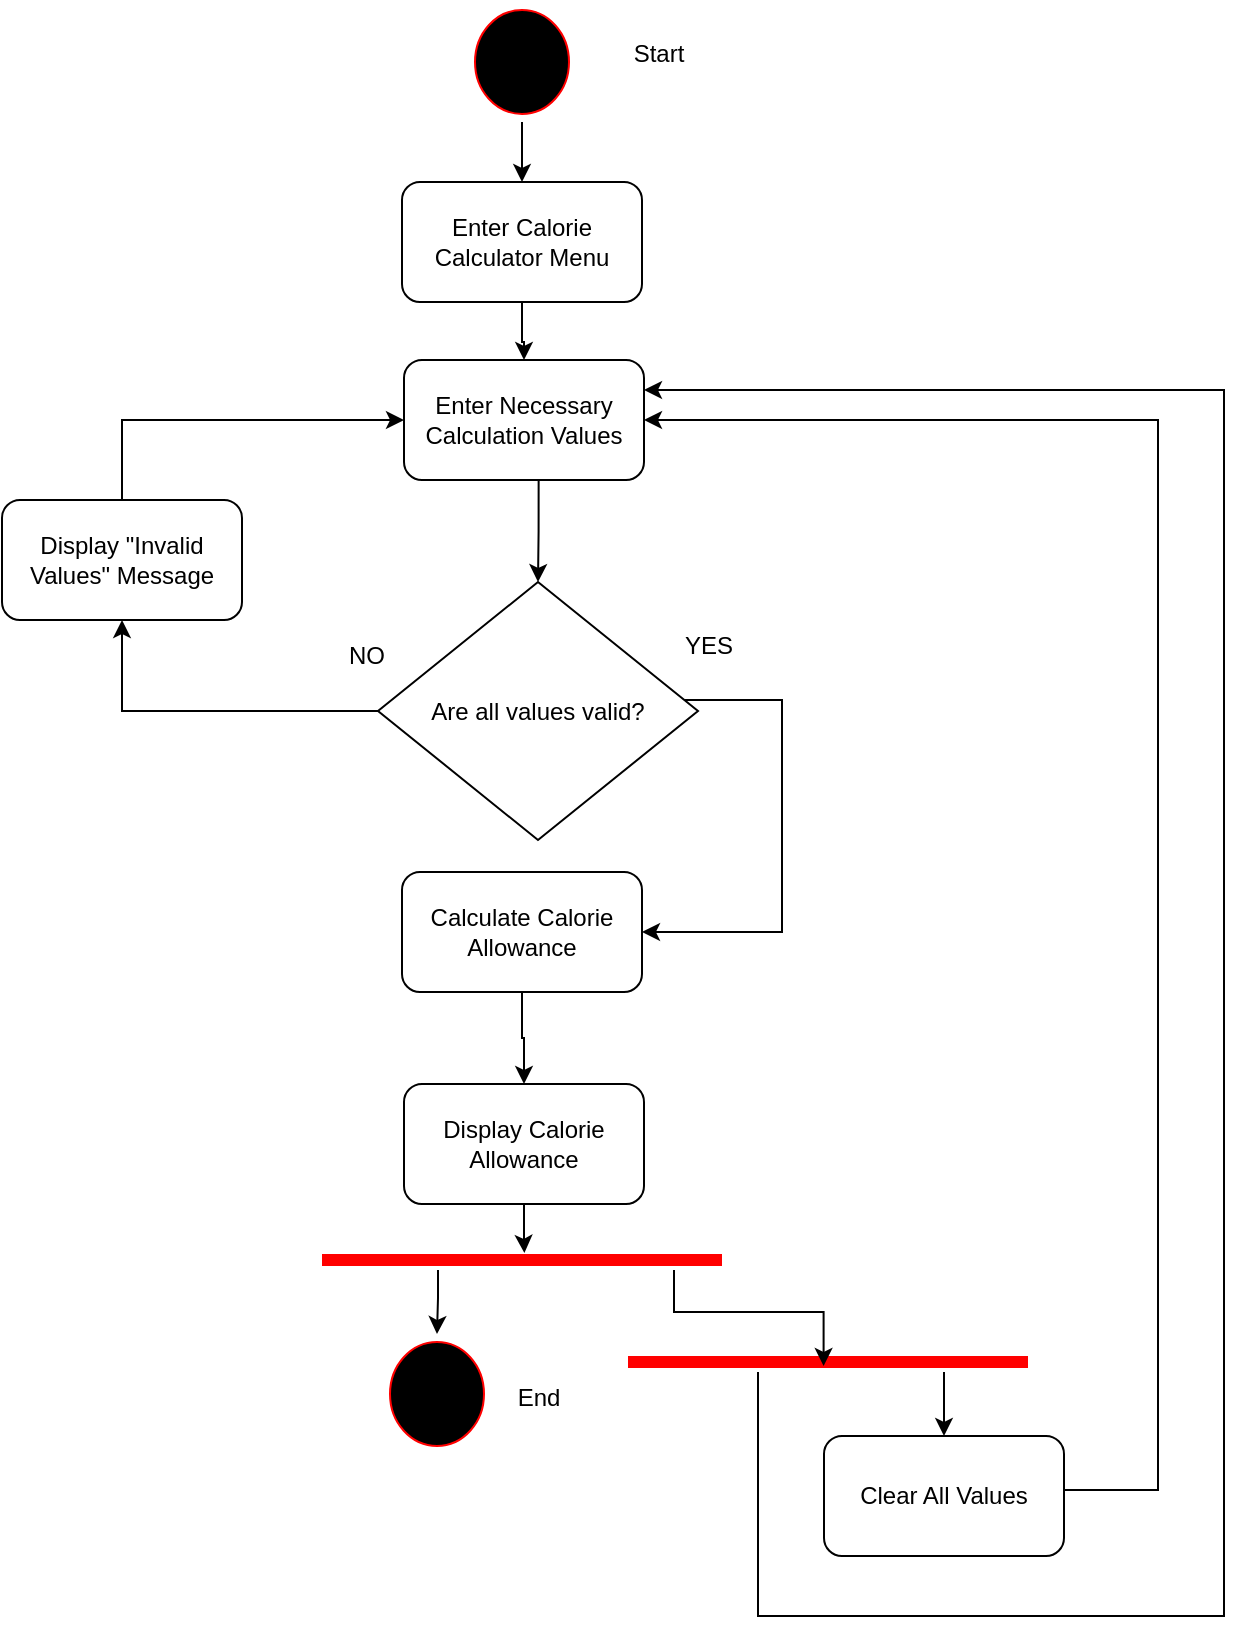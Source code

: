 <mxfile version="26.2.13">
  <diagram name="Sayfa -1" id="yEYJZWduCS-o3usbfqbT">
    <mxGraphModel grid="0" page="0" gridSize="10" guides="1" tooltips="1" connect="1" arrows="1" fold="1" pageScale="1" pageWidth="827" pageHeight="1169" math="0" shadow="0">
      <root>
        <mxCell id="0" />
        <mxCell id="1" parent="0" />
        <mxCell id="dUpurtsWNDvEeiz36VMN-37" style="edgeStyle=orthogonalEdgeStyle;rounded=0;orthogonalLoop=1;jettySize=auto;html=1;entryX=0.5;entryY=0;entryDx=0;entryDy=0;" edge="1" parent="1" source="dUpurtsWNDvEeiz36VMN-6" target="dUpurtsWNDvEeiz36VMN-36">
          <mxGeometry relative="1" as="geometry" />
        </mxCell>
        <mxCell id="dUpurtsWNDvEeiz36VMN-6" value="" style="ellipse;html=1;shape=startState;fillColor=#000000;strokeColor=#ff0000;" vertex="1" parent="1">
          <mxGeometry x="372.5" y="110" width="55" height="60" as="geometry" />
        </mxCell>
        <mxCell id="dUpurtsWNDvEeiz36VMN-8" value="Start" style="text;html=1;align=center;verticalAlign=middle;resizable=0;points=[];autosize=1;strokeColor=none;fillColor=none;" vertex="1" parent="1">
          <mxGeometry x="446" y="123" width="43" height="26" as="geometry" />
        </mxCell>
        <mxCell id="dUpurtsWNDvEeiz36VMN-33" value="" style="ellipse;html=1;shape=startState;fillColor=#000000;strokeColor=#ff0000;" vertex="1" parent="1">
          <mxGeometry x="330" y="776" width="55" height="60" as="geometry" />
        </mxCell>
        <mxCell id="dUpurtsWNDvEeiz36VMN-34" value="End" style="text;html=1;align=center;verticalAlign=middle;resizable=0;points=[];autosize=1;strokeColor=none;fillColor=none;" vertex="1" parent="1">
          <mxGeometry x="388.5" y="795" width="39" height="26" as="geometry" />
        </mxCell>
        <mxCell id="dUpurtsWNDvEeiz36VMN-40" style="edgeStyle=orthogonalEdgeStyle;rounded=0;orthogonalLoop=1;jettySize=auto;html=1;entryX=0.5;entryY=0;entryDx=0;entryDy=0;" edge="1" parent="1" source="dUpurtsWNDvEeiz36VMN-36" target="dUpurtsWNDvEeiz36VMN-39">
          <mxGeometry relative="1" as="geometry" />
        </mxCell>
        <mxCell id="dUpurtsWNDvEeiz36VMN-36" value="Enter Calorie Calculator Menu" style="rounded=1;whiteSpace=wrap;html=1;" vertex="1" parent="1">
          <mxGeometry x="340" y="200" width="120" height="60" as="geometry" />
        </mxCell>
        <mxCell id="dUpurtsWNDvEeiz36VMN-43" style="edgeStyle=orthogonalEdgeStyle;rounded=0;orthogonalLoop=1;jettySize=auto;html=1;entryX=0.5;entryY=0;entryDx=0;entryDy=0;exitX=0.561;exitY=0.994;exitDx=0;exitDy=0;exitPerimeter=0;" edge="1" parent="1" source="dUpurtsWNDvEeiz36VMN-39" target="dUpurtsWNDvEeiz36VMN-42">
          <mxGeometry relative="1" as="geometry">
            <mxPoint x="401" y="344" as="sourcePoint" />
          </mxGeometry>
        </mxCell>
        <mxCell id="dUpurtsWNDvEeiz36VMN-39" value="Enter Necessary Calculation Values" style="rounded=1;whiteSpace=wrap;html=1;" vertex="1" parent="1">
          <mxGeometry x="341" y="289" width="120" height="60" as="geometry" />
        </mxCell>
        <mxCell id="dUpurtsWNDvEeiz36VMN-49" style="edgeStyle=orthogonalEdgeStyle;rounded=0;orthogonalLoop=1;jettySize=auto;html=1;entryX=0.5;entryY=0;entryDx=0;entryDy=0;" edge="1" parent="1" source="dUpurtsWNDvEeiz36VMN-41" target="dUpurtsWNDvEeiz36VMN-48">
          <mxGeometry relative="1" as="geometry" />
        </mxCell>
        <mxCell id="dUpurtsWNDvEeiz36VMN-41" value="Calculate Calorie Allowance" style="rounded=1;whiteSpace=wrap;html=1;" vertex="1" parent="1">
          <mxGeometry x="340" y="545" width="120" height="60" as="geometry" />
        </mxCell>
        <mxCell id="dUpurtsWNDvEeiz36VMN-46" style="edgeStyle=orthogonalEdgeStyle;rounded=0;orthogonalLoop=1;jettySize=auto;html=1;entryX=1;entryY=0.5;entryDx=0;entryDy=0;" edge="1" parent="1" source="dUpurtsWNDvEeiz36VMN-42" target="dUpurtsWNDvEeiz36VMN-41">
          <mxGeometry relative="1" as="geometry">
            <Array as="points">
              <mxPoint x="530" y="459" />
              <mxPoint x="530" y="575" />
            </Array>
          </mxGeometry>
        </mxCell>
        <mxCell id="NVGThX6rC2CXHncLb8in-3" style="edgeStyle=orthogonalEdgeStyle;rounded=0;orthogonalLoop=1;jettySize=auto;html=1;entryX=0.5;entryY=1;entryDx=0;entryDy=0;" edge="1" parent="1" source="dUpurtsWNDvEeiz36VMN-42" target="NVGThX6rC2CXHncLb8in-1">
          <mxGeometry relative="1" as="geometry" />
        </mxCell>
        <mxCell id="dUpurtsWNDvEeiz36VMN-42" value="Are all values valid?" style="rhombus;whiteSpace=wrap;html=1;" vertex="1" parent="1">
          <mxGeometry x="328" y="400" width="160" height="129" as="geometry" />
        </mxCell>
        <mxCell id="dUpurtsWNDvEeiz36VMN-45" value="NO" style="text;html=1;align=center;verticalAlign=middle;resizable=0;points=[];autosize=1;strokeColor=none;fillColor=none;" vertex="1" parent="1">
          <mxGeometry x="304" y="424" width="36" height="26" as="geometry" />
        </mxCell>
        <mxCell id="dUpurtsWNDvEeiz36VMN-47" value="YES" style="text;html=1;align=center;verticalAlign=middle;resizable=0;points=[];autosize=1;strokeColor=none;fillColor=none;" vertex="1" parent="1">
          <mxGeometry x="472" y="419" width="42" height="26" as="geometry" />
        </mxCell>
        <mxCell id="dUpurtsWNDvEeiz36VMN-48" value="Display Calorie Allowance" style="rounded=1;whiteSpace=wrap;html=1;" vertex="1" parent="1">
          <mxGeometry x="341" y="651" width="120" height="60" as="geometry" />
        </mxCell>
        <mxCell id="dUpurtsWNDvEeiz36VMN-60" style="edgeStyle=orthogonalEdgeStyle;rounded=0;orthogonalLoop=1;jettySize=auto;html=1;entryX=0.5;entryY=0;entryDx=0;entryDy=0;" edge="1" parent="1" source="dUpurtsWNDvEeiz36VMN-51" target="dUpurtsWNDvEeiz36VMN-33">
          <mxGeometry relative="1" as="geometry">
            <Array as="points">
              <mxPoint x="358" y="758" />
              <mxPoint x="358" y="758" />
            </Array>
          </mxGeometry>
        </mxCell>
        <mxCell id="dUpurtsWNDvEeiz36VMN-51" value="" style="shape=line;html=1;strokeWidth=6;strokeColor=#ff0000;" vertex="1" parent="1">
          <mxGeometry x="300" y="734" width="200" height="10" as="geometry" />
        </mxCell>
        <mxCell id="dUpurtsWNDvEeiz36VMN-55" style="edgeStyle=orthogonalEdgeStyle;rounded=0;orthogonalLoop=1;jettySize=auto;html=1;entryX=1;entryY=0.5;entryDx=0;entryDy=0;" edge="1" parent="1" source="dUpurtsWNDvEeiz36VMN-53" target="dUpurtsWNDvEeiz36VMN-39">
          <mxGeometry relative="1" as="geometry">
            <Array as="points">
              <mxPoint x="718" y="854" />
              <mxPoint x="718" y="319" />
            </Array>
          </mxGeometry>
        </mxCell>
        <mxCell id="dUpurtsWNDvEeiz36VMN-53" value="Clear All Values" style="rounded=1;whiteSpace=wrap;html=1;" vertex="1" parent="1">
          <mxGeometry x="551" y="827" width="120" height="60" as="geometry" />
        </mxCell>
        <mxCell id="dUpurtsWNDvEeiz36VMN-63" style="edgeStyle=orthogonalEdgeStyle;rounded=0;orthogonalLoop=1;jettySize=auto;html=1;entryX=0.5;entryY=0;entryDx=0;entryDy=0;" edge="1" parent="1" source="dUpurtsWNDvEeiz36VMN-61" target="dUpurtsWNDvEeiz36VMN-53">
          <mxGeometry relative="1" as="geometry">
            <Array as="points">
              <mxPoint x="611" y="812" />
              <mxPoint x="611" y="812" />
            </Array>
          </mxGeometry>
        </mxCell>
        <mxCell id="dUpurtsWNDvEeiz36VMN-64" style="edgeStyle=orthogonalEdgeStyle;rounded=0;orthogonalLoop=1;jettySize=auto;html=1;entryX=1;entryY=0.25;entryDx=0;entryDy=0;" edge="1" parent="1" source="dUpurtsWNDvEeiz36VMN-61" target="dUpurtsWNDvEeiz36VMN-39">
          <mxGeometry relative="1" as="geometry">
            <Array as="points">
              <mxPoint x="518" y="917" />
              <mxPoint x="751" y="917" />
              <mxPoint x="751" y="304" />
            </Array>
          </mxGeometry>
        </mxCell>
        <mxCell id="dUpurtsWNDvEeiz36VMN-61" value="" style="shape=line;html=1;strokeWidth=6;strokeColor=#ff0000;" vertex="1" parent="1">
          <mxGeometry x="453" y="785" width="200" height="10" as="geometry" />
        </mxCell>
        <mxCell id="dUpurtsWNDvEeiz36VMN-62" style="edgeStyle=orthogonalEdgeStyle;rounded=0;orthogonalLoop=1;jettySize=auto;html=1;entryX=0.489;entryY=0.7;entryDx=0;entryDy=0;entryPerimeter=0;" edge="1" parent="1" source="dUpurtsWNDvEeiz36VMN-51" target="dUpurtsWNDvEeiz36VMN-61">
          <mxGeometry relative="1" as="geometry">
            <Array as="points">
              <mxPoint x="476" y="765" />
              <mxPoint x="551" y="765" />
            </Array>
          </mxGeometry>
        </mxCell>
        <mxCell id="NVGThX6rC2CXHncLb8in-4" style="edgeStyle=orthogonalEdgeStyle;rounded=0;orthogonalLoop=1;jettySize=auto;html=1;entryX=0;entryY=0.5;entryDx=0;entryDy=0;" edge="1" parent="1" source="NVGThX6rC2CXHncLb8in-1" target="dUpurtsWNDvEeiz36VMN-39">
          <mxGeometry relative="1" as="geometry">
            <Array as="points">
              <mxPoint x="200" y="319" />
            </Array>
          </mxGeometry>
        </mxCell>
        <mxCell id="NVGThX6rC2CXHncLb8in-1" value="Display &quot;Invalid Values&quot; Message" style="rounded=1;whiteSpace=wrap;html=1;" vertex="1" parent="1">
          <mxGeometry x="140" y="359" width="120" height="60" as="geometry" />
        </mxCell>
        <mxCell id="yerlcY6fGcBEayFtujhV-2" style="edgeStyle=orthogonalEdgeStyle;rounded=0;orthogonalLoop=1;jettySize=auto;html=1;entryX=0.506;entryY=0.146;entryDx=0;entryDy=0;entryPerimeter=0;" edge="1" parent="1" source="dUpurtsWNDvEeiz36VMN-48" target="dUpurtsWNDvEeiz36VMN-51">
          <mxGeometry relative="1" as="geometry" />
        </mxCell>
      </root>
    </mxGraphModel>
  </diagram>
</mxfile>
